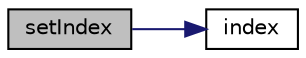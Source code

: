 digraph "setIndex"
{
  bgcolor="transparent";
  edge [fontname="Helvetica",fontsize="10",labelfontname="Helvetica",labelfontsize="10"];
  node [fontname="Helvetica",fontsize="10",shape=record];
  rankdir="LR";
  Node452 [label="setIndex",height=0.2,width=0.4,color="black", fillcolor="grey75", style="filled", fontcolor="black"];
  Node452 -> Node453 [color="midnightblue",fontsize="10",style="solid",fontname="Helvetica"];
  Node453 [label="index",height=0.2,width=0.4,color="black",URL="$a28721.html#a4a438520bb14406481732edc13c119c7",tooltip="Return index. "];
}

